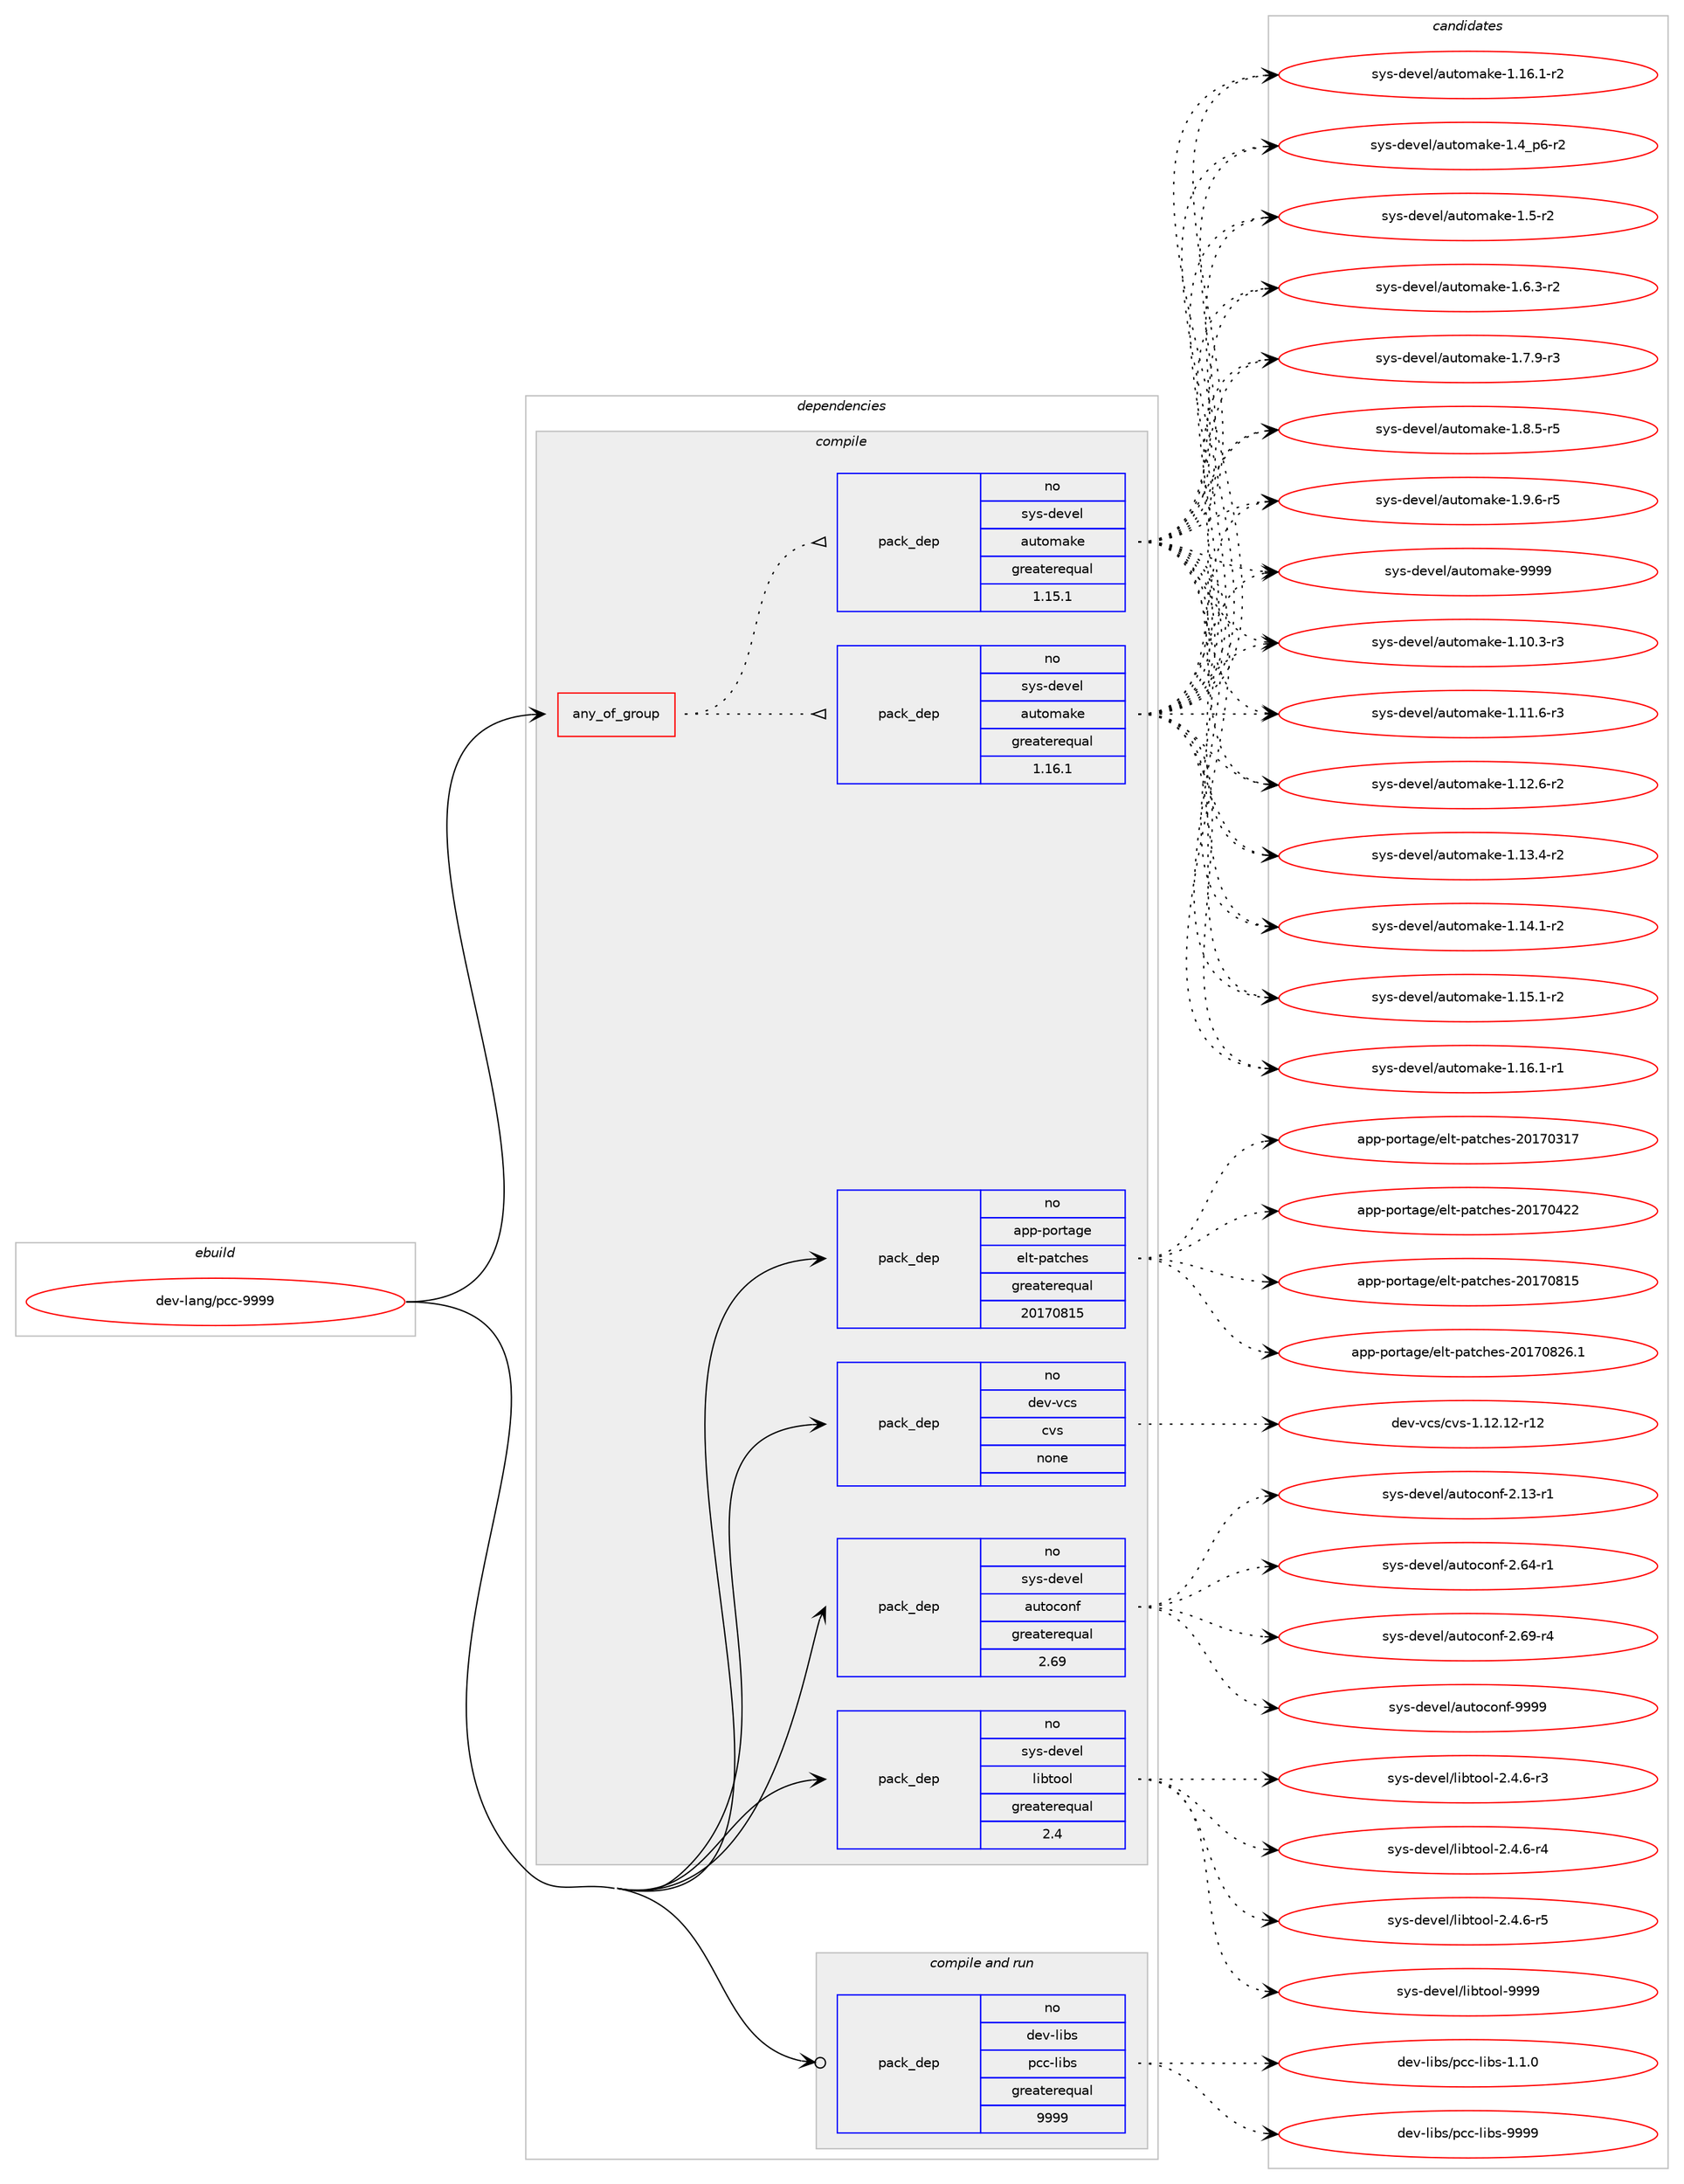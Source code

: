 digraph prolog {

# *************
# Graph options
# *************

newrank=true;
concentrate=true;
compound=true;
graph [rankdir=LR,fontname=Helvetica,fontsize=10,ranksep=1.5];#, ranksep=2.5, nodesep=0.2];
edge  [arrowhead=vee];
node  [fontname=Helvetica,fontsize=10];

# **********
# The ebuild
# **********

subgraph cluster_leftcol {
color=gray;
rank=same;
label=<<i>ebuild</i>>;
id [label="dev-lang/pcc-9999", color=red, width=4, href="../dev-lang/pcc-9999.svg"];
}

# ****************
# The dependencies
# ****************

subgraph cluster_midcol {
color=gray;
label=<<i>dependencies</i>>;
subgraph cluster_compile {
fillcolor="#eeeeee";
style=filled;
label=<<i>compile</i>>;
subgraph any10893 {
dependency559384 [label=<<TABLE BORDER="0" CELLBORDER="1" CELLSPACING="0" CELLPADDING="4"><TR><TD CELLPADDING="10">any_of_group</TD></TR></TABLE>>, shape=none, color=red];subgraph pack418075 {
dependency559385 [label=<<TABLE BORDER="0" CELLBORDER="1" CELLSPACING="0" CELLPADDING="4" WIDTH="220"><TR><TD ROWSPAN="6" CELLPADDING="30">pack_dep</TD></TR><TR><TD WIDTH="110">no</TD></TR><TR><TD>sys-devel</TD></TR><TR><TD>automake</TD></TR><TR><TD>greaterequal</TD></TR><TR><TD>1.16.1</TD></TR></TABLE>>, shape=none, color=blue];
}
dependency559384:e -> dependency559385:w [weight=20,style="dotted",arrowhead="oinv"];
subgraph pack418076 {
dependency559386 [label=<<TABLE BORDER="0" CELLBORDER="1" CELLSPACING="0" CELLPADDING="4" WIDTH="220"><TR><TD ROWSPAN="6" CELLPADDING="30">pack_dep</TD></TR><TR><TD WIDTH="110">no</TD></TR><TR><TD>sys-devel</TD></TR><TR><TD>automake</TD></TR><TR><TD>greaterequal</TD></TR><TR><TD>1.15.1</TD></TR></TABLE>>, shape=none, color=blue];
}
dependency559384:e -> dependency559386:w [weight=20,style="dotted",arrowhead="oinv"];
}
id:e -> dependency559384:w [weight=20,style="solid",arrowhead="vee"];
subgraph pack418077 {
dependency559387 [label=<<TABLE BORDER="0" CELLBORDER="1" CELLSPACING="0" CELLPADDING="4" WIDTH="220"><TR><TD ROWSPAN="6" CELLPADDING="30">pack_dep</TD></TR><TR><TD WIDTH="110">no</TD></TR><TR><TD>app-portage</TD></TR><TR><TD>elt-patches</TD></TR><TR><TD>greaterequal</TD></TR><TR><TD>20170815</TD></TR></TABLE>>, shape=none, color=blue];
}
id:e -> dependency559387:w [weight=20,style="solid",arrowhead="vee"];
subgraph pack418078 {
dependency559388 [label=<<TABLE BORDER="0" CELLBORDER="1" CELLSPACING="0" CELLPADDING="4" WIDTH="220"><TR><TD ROWSPAN="6" CELLPADDING="30">pack_dep</TD></TR><TR><TD WIDTH="110">no</TD></TR><TR><TD>dev-vcs</TD></TR><TR><TD>cvs</TD></TR><TR><TD>none</TD></TR><TR><TD></TD></TR></TABLE>>, shape=none, color=blue];
}
id:e -> dependency559388:w [weight=20,style="solid",arrowhead="vee"];
subgraph pack418079 {
dependency559389 [label=<<TABLE BORDER="0" CELLBORDER="1" CELLSPACING="0" CELLPADDING="4" WIDTH="220"><TR><TD ROWSPAN="6" CELLPADDING="30">pack_dep</TD></TR><TR><TD WIDTH="110">no</TD></TR><TR><TD>sys-devel</TD></TR><TR><TD>autoconf</TD></TR><TR><TD>greaterequal</TD></TR><TR><TD>2.69</TD></TR></TABLE>>, shape=none, color=blue];
}
id:e -> dependency559389:w [weight=20,style="solid",arrowhead="vee"];
subgraph pack418080 {
dependency559390 [label=<<TABLE BORDER="0" CELLBORDER="1" CELLSPACING="0" CELLPADDING="4" WIDTH="220"><TR><TD ROWSPAN="6" CELLPADDING="30">pack_dep</TD></TR><TR><TD WIDTH="110">no</TD></TR><TR><TD>sys-devel</TD></TR><TR><TD>libtool</TD></TR><TR><TD>greaterequal</TD></TR><TR><TD>2.4</TD></TR></TABLE>>, shape=none, color=blue];
}
id:e -> dependency559390:w [weight=20,style="solid",arrowhead="vee"];
}
subgraph cluster_compileandrun {
fillcolor="#eeeeee";
style=filled;
label=<<i>compile and run</i>>;
subgraph pack418081 {
dependency559391 [label=<<TABLE BORDER="0" CELLBORDER="1" CELLSPACING="0" CELLPADDING="4" WIDTH="220"><TR><TD ROWSPAN="6" CELLPADDING="30">pack_dep</TD></TR><TR><TD WIDTH="110">no</TD></TR><TR><TD>dev-libs</TD></TR><TR><TD>pcc-libs</TD></TR><TR><TD>greaterequal</TD></TR><TR><TD>9999</TD></TR></TABLE>>, shape=none, color=blue];
}
id:e -> dependency559391:w [weight=20,style="solid",arrowhead="odotvee"];
}
subgraph cluster_run {
fillcolor="#eeeeee";
style=filled;
label=<<i>run</i>>;
}
}

# **************
# The candidates
# **************

subgraph cluster_choices {
rank=same;
color=gray;
label=<<i>candidates</i>>;

subgraph choice418075 {
color=black;
nodesep=1;
choice11512111545100101118101108479711711611110997107101454946494846514511451 [label="sys-devel/automake-1.10.3-r3", color=red, width=4,href="../sys-devel/automake-1.10.3-r3.svg"];
choice11512111545100101118101108479711711611110997107101454946494946544511451 [label="sys-devel/automake-1.11.6-r3", color=red, width=4,href="../sys-devel/automake-1.11.6-r3.svg"];
choice11512111545100101118101108479711711611110997107101454946495046544511450 [label="sys-devel/automake-1.12.6-r2", color=red, width=4,href="../sys-devel/automake-1.12.6-r2.svg"];
choice11512111545100101118101108479711711611110997107101454946495146524511450 [label="sys-devel/automake-1.13.4-r2", color=red, width=4,href="../sys-devel/automake-1.13.4-r2.svg"];
choice11512111545100101118101108479711711611110997107101454946495246494511450 [label="sys-devel/automake-1.14.1-r2", color=red, width=4,href="../sys-devel/automake-1.14.1-r2.svg"];
choice11512111545100101118101108479711711611110997107101454946495346494511450 [label="sys-devel/automake-1.15.1-r2", color=red, width=4,href="../sys-devel/automake-1.15.1-r2.svg"];
choice11512111545100101118101108479711711611110997107101454946495446494511449 [label="sys-devel/automake-1.16.1-r1", color=red, width=4,href="../sys-devel/automake-1.16.1-r1.svg"];
choice11512111545100101118101108479711711611110997107101454946495446494511450 [label="sys-devel/automake-1.16.1-r2", color=red, width=4,href="../sys-devel/automake-1.16.1-r2.svg"];
choice115121115451001011181011084797117116111109971071014549465295112544511450 [label="sys-devel/automake-1.4_p6-r2", color=red, width=4,href="../sys-devel/automake-1.4_p6-r2.svg"];
choice11512111545100101118101108479711711611110997107101454946534511450 [label="sys-devel/automake-1.5-r2", color=red, width=4,href="../sys-devel/automake-1.5-r2.svg"];
choice115121115451001011181011084797117116111109971071014549465446514511450 [label="sys-devel/automake-1.6.3-r2", color=red, width=4,href="../sys-devel/automake-1.6.3-r2.svg"];
choice115121115451001011181011084797117116111109971071014549465546574511451 [label="sys-devel/automake-1.7.9-r3", color=red, width=4,href="../sys-devel/automake-1.7.9-r3.svg"];
choice115121115451001011181011084797117116111109971071014549465646534511453 [label="sys-devel/automake-1.8.5-r5", color=red, width=4,href="../sys-devel/automake-1.8.5-r5.svg"];
choice115121115451001011181011084797117116111109971071014549465746544511453 [label="sys-devel/automake-1.9.6-r5", color=red, width=4,href="../sys-devel/automake-1.9.6-r5.svg"];
choice115121115451001011181011084797117116111109971071014557575757 [label="sys-devel/automake-9999", color=red, width=4,href="../sys-devel/automake-9999.svg"];
dependency559385:e -> choice11512111545100101118101108479711711611110997107101454946494846514511451:w [style=dotted,weight="100"];
dependency559385:e -> choice11512111545100101118101108479711711611110997107101454946494946544511451:w [style=dotted,weight="100"];
dependency559385:e -> choice11512111545100101118101108479711711611110997107101454946495046544511450:w [style=dotted,weight="100"];
dependency559385:e -> choice11512111545100101118101108479711711611110997107101454946495146524511450:w [style=dotted,weight="100"];
dependency559385:e -> choice11512111545100101118101108479711711611110997107101454946495246494511450:w [style=dotted,weight="100"];
dependency559385:e -> choice11512111545100101118101108479711711611110997107101454946495346494511450:w [style=dotted,weight="100"];
dependency559385:e -> choice11512111545100101118101108479711711611110997107101454946495446494511449:w [style=dotted,weight="100"];
dependency559385:e -> choice11512111545100101118101108479711711611110997107101454946495446494511450:w [style=dotted,weight="100"];
dependency559385:e -> choice115121115451001011181011084797117116111109971071014549465295112544511450:w [style=dotted,weight="100"];
dependency559385:e -> choice11512111545100101118101108479711711611110997107101454946534511450:w [style=dotted,weight="100"];
dependency559385:e -> choice115121115451001011181011084797117116111109971071014549465446514511450:w [style=dotted,weight="100"];
dependency559385:e -> choice115121115451001011181011084797117116111109971071014549465546574511451:w [style=dotted,weight="100"];
dependency559385:e -> choice115121115451001011181011084797117116111109971071014549465646534511453:w [style=dotted,weight="100"];
dependency559385:e -> choice115121115451001011181011084797117116111109971071014549465746544511453:w [style=dotted,weight="100"];
dependency559385:e -> choice115121115451001011181011084797117116111109971071014557575757:w [style=dotted,weight="100"];
}
subgraph choice418076 {
color=black;
nodesep=1;
choice11512111545100101118101108479711711611110997107101454946494846514511451 [label="sys-devel/automake-1.10.3-r3", color=red, width=4,href="../sys-devel/automake-1.10.3-r3.svg"];
choice11512111545100101118101108479711711611110997107101454946494946544511451 [label="sys-devel/automake-1.11.6-r3", color=red, width=4,href="../sys-devel/automake-1.11.6-r3.svg"];
choice11512111545100101118101108479711711611110997107101454946495046544511450 [label="sys-devel/automake-1.12.6-r2", color=red, width=4,href="../sys-devel/automake-1.12.6-r2.svg"];
choice11512111545100101118101108479711711611110997107101454946495146524511450 [label="sys-devel/automake-1.13.4-r2", color=red, width=4,href="../sys-devel/automake-1.13.4-r2.svg"];
choice11512111545100101118101108479711711611110997107101454946495246494511450 [label="sys-devel/automake-1.14.1-r2", color=red, width=4,href="../sys-devel/automake-1.14.1-r2.svg"];
choice11512111545100101118101108479711711611110997107101454946495346494511450 [label="sys-devel/automake-1.15.1-r2", color=red, width=4,href="../sys-devel/automake-1.15.1-r2.svg"];
choice11512111545100101118101108479711711611110997107101454946495446494511449 [label="sys-devel/automake-1.16.1-r1", color=red, width=4,href="../sys-devel/automake-1.16.1-r1.svg"];
choice11512111545100101118101108479711711611110997107101454946495446494511450 [label="sys-devel/automake-1.16.1-r2", color=red, width=4,href="../sys-devel/automake-1.16.1-r2.svg"];
choice115121115451001011181011084797117116111109971071014549465295112544511450 [label="sys-devel/automake-1.4_p6-r2", color=red, width=4,href="../sys-devel/automake-1.4_p6-r2.svg"];
choice11512111545100101118101108479711711611110997107101454946534511450 [label="sys-devel/automake-1.5-r2", color=red, width=4,href="../sys-devel/automake-1.5-r2.svg"];
choice115121115451001011181011084797117116111109971071014549465446514511450 [label="sys-devel/automake-1.6.3-r2", color=red, width=4,href="../sys-devel/automake-1.6.3-r2.svg"];
choice115121115451001011181011084797117116111109971071014549465546574511451 [label="sys-devel/automake-1.7.9-r3", color=red, width=4,href="../sys-devel/automake-1.7.9-r3.svg"];
choice115121115451001011181011084797117116111109971071014549465646534511453 [label="sys-devel/automake-1.8.5-r5", color=red, width=4,href="../sys-devel/automake-1.8.5-r5.svg"];
choice115121115451001011181011084797117116111109971071014549465746544511453 [label="sys-devel/automake-1.9.6-r5", color=red, width=4,href="../sys-devel/automake-1.9.6-r5.svg"];
choice115121115451001011181011084797117116111109971071014557575757 [label="sys-devel/automake-9999", color=red, width=4,href="../sys-devel/automake-9999.svg"];
dependency559386:e -> choice11512111545100101118101108479711711611110997107101454946494846514511451:w [style=dotted,weight="100"];
dependency559386:e -> choice11512111545100101118101108479711711611110997107101454946494946544511451:w [style=dotted,weight="100"];
dependency559386:e -> choice11512111545100101118101108479711711611110997107101454946495046544511450:w [style=dotted,weight="100"];
dependency559386:e -> choice11512111545100101118101108479711711611110997107101454946495146524511450:w [style=dotted,weight="100"];
dependency559386:e -> choice11512111545100101118101108479711711611110997107101454946495246494511450:w [style=dotted,weight="100"];
dependency559386:e -> choice11512111545100101118101108479711711611110997107101454946495346494511450:w [style=dotted,weight="100"];
dependency559386:e -> choice11512111545100101118101108479711711611110997107101454946495446494511449:w [style=dotted,weight="100"];
dependency559386:e -> choice11512111545100101118101108479711711611110997107101454946495446494511450:w [style=dotted,weight="100"];
dependency559386:e -> choice115121115451001011181011084797117116111109971071014549465295112544511450:w [style=dotted,weight="100"];
dependency559386:e -> choice11512111545100101118101108479711711611110997107101454946534511450:w [style=dotted,weight="100"];
dependency559386:e -> choice115121115451001011181011084797117116111109971071014549465446514511450:w [style=dotted,weight="100"];
dependency559386:e -> choice115121115451001011181011084797117116111109971071014549465546574511451:w [style=dotted,weight="100"];
dependency559386:e -> choice115121115451001011181011084797117116111109971071014549465646534511453:w [style=dotted,weight="100"];
dependency559386:e -> choice115121115451001011181011084797117116111109971071014549465746544511453:w [style=dotted,weight="100"];
dependency559386:e -> choice115121115451001011181011084797117116111109971071014557575757:w [style=dotted,weight="100"];
}
subgraph choice418077 {
color=black;
nodesep=1;
choice97112112451121111141169710310147101108116451129711699104101115455048495548514955 [label="app-portage/elt-patches-20170317", color=red, width=4,href="../app-portage/elt-patches-20170317.svg"];
choice97112112451121111141169710310147101108116451129711699104101115455048495548525050 [label="app-portage/elt-patches-20170422", color=red, width=4,href="../app-portage/elt-patches-20170422.svg"];
choice97112112451121111141169710310147101108116451129711699104101115455048495548564953 [label="app-portage/elt-patches-20170815", color=red, width=4,href="../app-portage/elt-patches-20170815.svg"];
choice971121124511211111411697103101471011081164511297116991041011154550484955485650544649 [label="app-portage/elt-patches-20170826.1", color=red, width=4,href="../app-portage/elt-patches-20170826.1.svg"];
dependency559387:e -> choice97112112451121111141169710310147101108116451129711699104101115455048495548514955:w [style=dotted,weight="100"];
dependency559387:e -> choice97112112451121111141169710310147101108116451129711699104101115455048495548525050:w [style=dotted,weight="100"];
dependency559387:e -> choice97112112451121111141169710310147101108116451129711699104101115455048495548564953:w [style=dotted,weight="100"];
dependency559387:e -> choice971121124511211111411697103101471011081164511297116991041011154550484955485650544649:w [style=dotted,weight="100"];
}
subgraph choice418078 {
color=black;
nodesep=1;
choice100101118451189911547991181154549464950464950451144950 [label="dev-vcs/cvs-1.12.12-r12", color=red, width=4,href="../dev-vcs/cvs-1.12.12-r12.svg"];
dependency559388:e -> choice100101118451189911547991181154549464950464950451144950:w [style=dotted,weight="100"];
}
subgraph choice418079 {
color=black;
nodesep=1;
choice1151211154510010111810110847971171161119911111010245504649514511449 [label="sys-devel/autoconf-2.13-r1", color=red, width=4,href="../sys-devel/autoconf-2.13-r1.svg"];
choice1151211154510010111810110847971171161119911111010245504654524511449 [label="sys-devel/autoconf-2.64-r1", color=red, width=4,href="../sys-devel/autoconf-2.64-r1.svg"];
choice1151211154510010111810110847971171161119911111010245504654574511452 [label="sys-devel/autoconf-2.69-r4", color=red, width=4,href="../sys-devel/autoconf-2.69-r4.svg"];
choice115121115451001011181011084797117116111991111101024557575757 [label="sys-devel/autoconf-9999", color=red, width=4,href="../sys-devel/autoconf-9999.svg"];
dependency559389:e -> choice1151211154510010111810110847971171161119911111010245504649514511449:w [style=dotted,weight="100"];
dependency559389:e -> choice1151211154510010111810110847971171161119911111010245504654524511449:w [style=dotted,weight="100"];
dependency559389:e -> choice1151211154510010111810110847971171161119911111010245504654574511452:w [style=dotted,weight="100"];
dependency559389:e -> choice115121115451001011181011084797117116111991111101024557575757:w [style=dotted,weight="100"];
}
subgraph choice418080 {
color=black;
nodesep=1;
choice1151211154510010111810110847108105981161111111084550465246544511451 [label="sys-devel/libtool-2.4.6-r3", color=red, width=4,href="../sys-devel/libtool-2.4.6-r3.svg"];
choice1151211154510010111810110847108105981161111111084550465246544511452 [label="sys-devel/libtool-2.4.6-r4", color=red, width=4,href="../sys-devel/libtool-2.4.6-r4.svg"];
choice1151211154510010111810110847108105981161111111084550465246544511453 [label="sys-devel/libtool-2.4.6-r5", color=red, width=4,href="../sys-devel/libtool-2.4.6-r5.svg"];
choice1151211154510010111810110847108105981161111111084557575757 [label="sys-devel/libtool-9999", color=red, width=4,href="../sys-devel/libtool-9999.svg"];
dependency559390:e -> choice1151211154510010111810110847108105981161111111084550465246544511451:w [style=dotted,weight="100"];
dependency559390:e -> choice1151211154510010111810110847108105981161111111084550465246544511452:w [style=dotted,weight="100"];
dependency559390:e -> choice1151211154510010111810110847108105981161111111084550465246544511453:w [style=dotted,weight="100"];
dependency559390:e -> choice1151211154510010111810110847108105981161111111084557575757:w [style=dotted,weight="100"];
}
subgraph choice418081 {
color=black;
nodesep=1;
choice10010111845108105981154711299994510810598115454946494648 [label="dev-libs/pcc-libs-1.1.0", color=red, width=4,href="../dev-libs/pcc-libs-1.1.0.svg"];
choice100101118451081059811547112999945108105981154557575757 [label="dev-libs/pcc-libs-9999", color=red, width=4,href="../dev-libs/pcc-libs-9999.svg"];
dependency559391:e -> choice10010111845108105981154711299994510810598115454946494648:w [style=dotted,weight="100"];
dependency559391:e -> choice100101118451081059811547112999945108105981154557575757:w [style=dotted,weight="100"];
}
}

}
